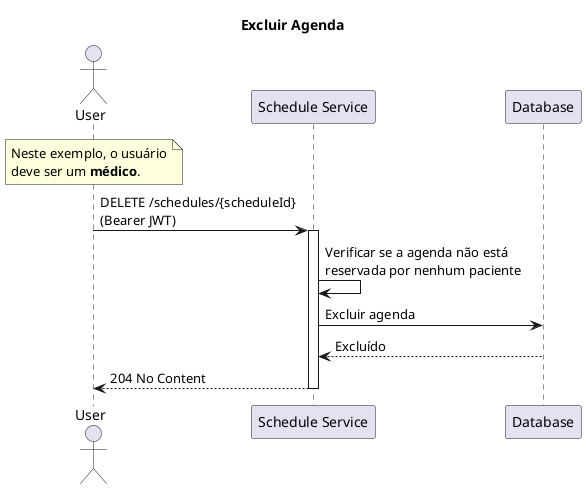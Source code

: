 @startuml delete_schedule

title Excluir Agenda

actor "User" as user
participant "Schedule Service" as schedule_service
participant "Database" as database

note over user
Neste exemplo, o usuário
deve ser um **médico**.
end note

user -> schedule_service: DELETE /schedules/{scheduleId}\n(Bearer JWT)

activate schedule_service
schedule_service -> schedule_service: Verificar se a agenda não está\nreservada por nenhum paciente
schedule_service -> database: Excluir agenda
database --> schedule_service: Excluído
schedule_service --> user: 204 No Content
deactivate schedule_service

@enduml